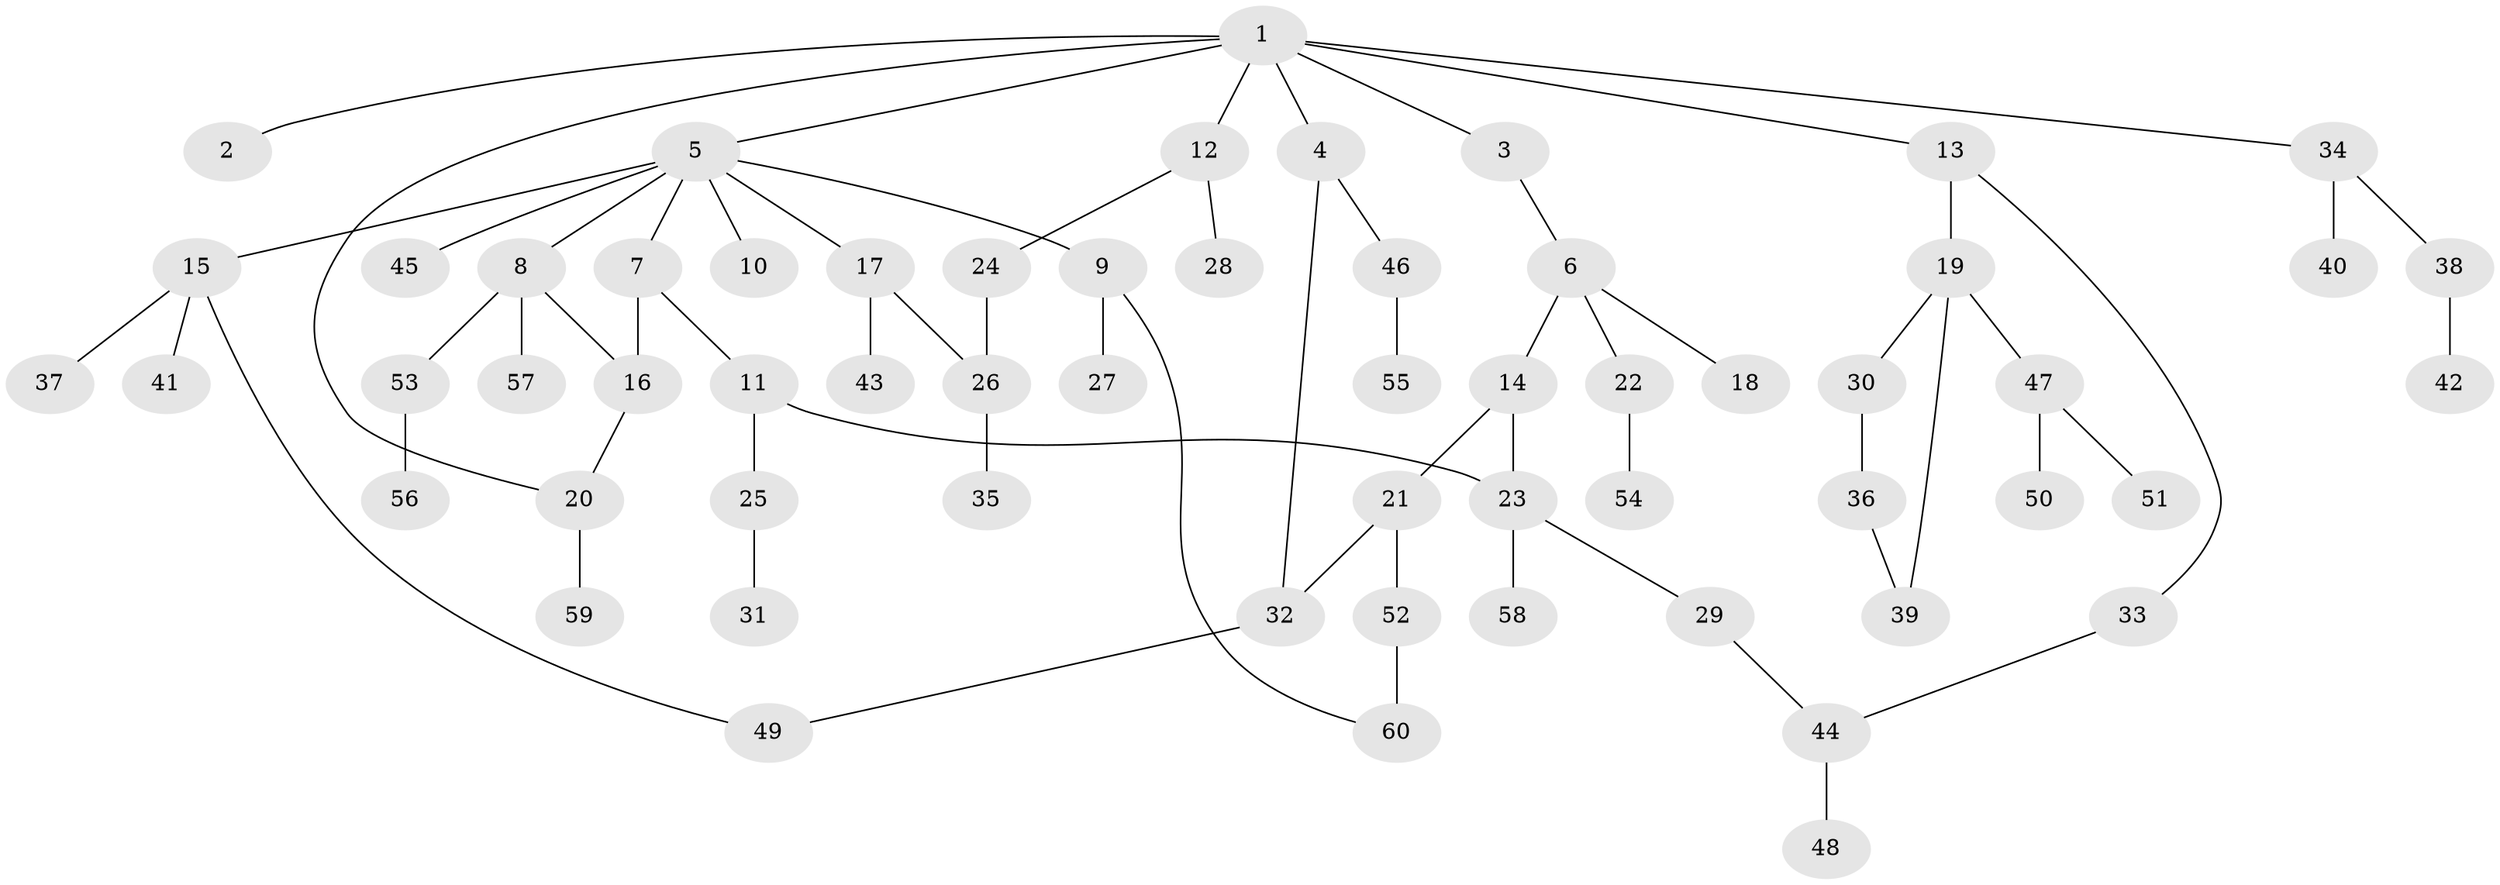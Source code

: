 // Generated by graph-tools (version 1.1) at 2025/42/03/09/25 04:42:57]
// undirected, 60 vertices, 68 edges
graph export_dot {
graph [start="1"]
  node [color=gray90,style=filled];
  1;
  2;
  3;
  4;
  5;
  6;
  7;
  8;
  9;
  10;
  11;
  12;
  13;
  14;
  15;
  16;
  17;
  18;
  19;
  20;
  21;
  22;
  23;
  24;
  25;
  26;
  27;
  28;
  29;
  30;
  31;
  32;
  33;
  34;
  35;
  36;
  37;
  38;
  39;
  40;
  41;
  42;
  43;
  44;
  45;
  46;
  47;
  48;
  49;
  50;
  51;
  52;
  53;
  54;
  55;
  56;
  57;
  58;
  59;
  60;
  1 -- 2;
  1 -- 3;
  1 -- 4;
  1 -- 5;
  1 -- 12;
  1 -- 13;
  1 -- 20;
  1 -- 34;
  3 -- 6;
  4 -- 46;
  4 -- 32;
  5 -- 7;
  5 -- 8;
  5 -- 9;
  5 -- 10;
  5 -- 15;
  5 -- 17;
  5 -- 45;
  6 -- 14;
  6 -- 18;
  6 -- 22;
  7 -- 11;
  7 -- 16;
  8 -- 53;
  8 -- 57;
  8 -- 16;
  9 -- 27;
  9 -- 60;
  11 -- 23;
  11 -- 25;
  12 -- 24;
  12 -- 28;
  13 -- 19;
  13 -- 33;
  14 -- 21;
  14 -- 23;
  15 -- 37;
  15 -- 41;
  15 -- 49;
  16 -- 20;
  17 -- 26;
  17 -- 43;
  19 -- 30;
  19 -- 47;
  19 -- 39;
  20 -- 59;
  21 -- 32;
  21 -- 52;
  22 -- 54;
  23 -- 29;
  23 -- 58;
  24 -- 26;
  25 -- 31;
  26 -- 35;
  29 -- 44;
  30 -- 36;
  32 -- 49;
  33 -- 44;
  34 -- 38;
  34 -- 40;
  36 -- 39;
  38 -- 42;
  44 -- 48;
  46 -- 55;
  47 -- 50;
  47 -- 51;
  52 -- 60;
  53 -- 56;
}
